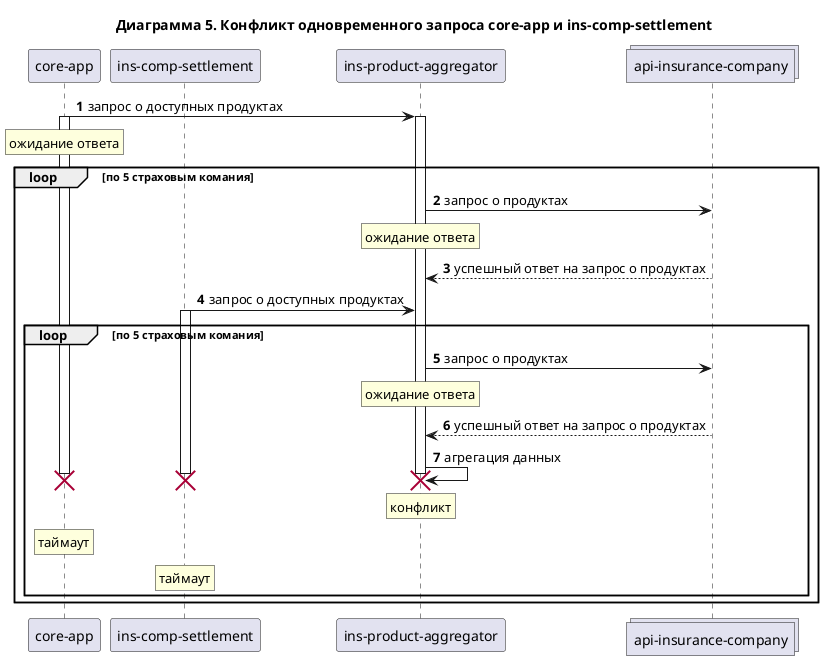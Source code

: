 @startuml

title Диаграмма 5. Конфликт одновременного запроса core-app и ins-comp-settlement

participant "core-app" as CoreApp
participant "ins-comp-settlement" as InsCompsettlement
participant "ins-product-aggregator" as InsProductAggregator
collections "api-insurance-company" as ApiInsuranceCompany

autonumber

CoreApp -> InsProductAggregator: запрос о доступных продуктах
activate CoreApp
rnote over CoreApp : ожидание ответа

activate InsProductAggregator

loop по 5 страховым комания
    InsProductAggregator -> ApiInsuranceCompany: запрос о продуктах
    rnote over InsProductAggregator : ожидание ответа
    InsProductAggregator <-- ApiInsuranceCompany: успешный ответ на запрос о продуктах
    InsCompsettlement -> InsProductAggregator: запрос о доступных продуктах
    activate InsCompsettlement
    loop по 5 страховым комания
        InsProductAggregator -> ApiInsuranceCompany: запрос о продуктах
        rnote over InsProductAggregator : ожидание ответа
        InsProductAggregator <-- ApiInsuranceCompany: успешный ответ на запрос о продуктах
        InsProductAggregator -> InsProductAggregator: агрегация данных
       destroy InsProductAggregator
       rnote over InsProductAggregator: конфликт
       rnote over CoreApp : таймаут
       rnote over InsCompsettlement : таймаут
       destroy InsCompsettlement
       destroy CoreApp
    end
end

@enduml
